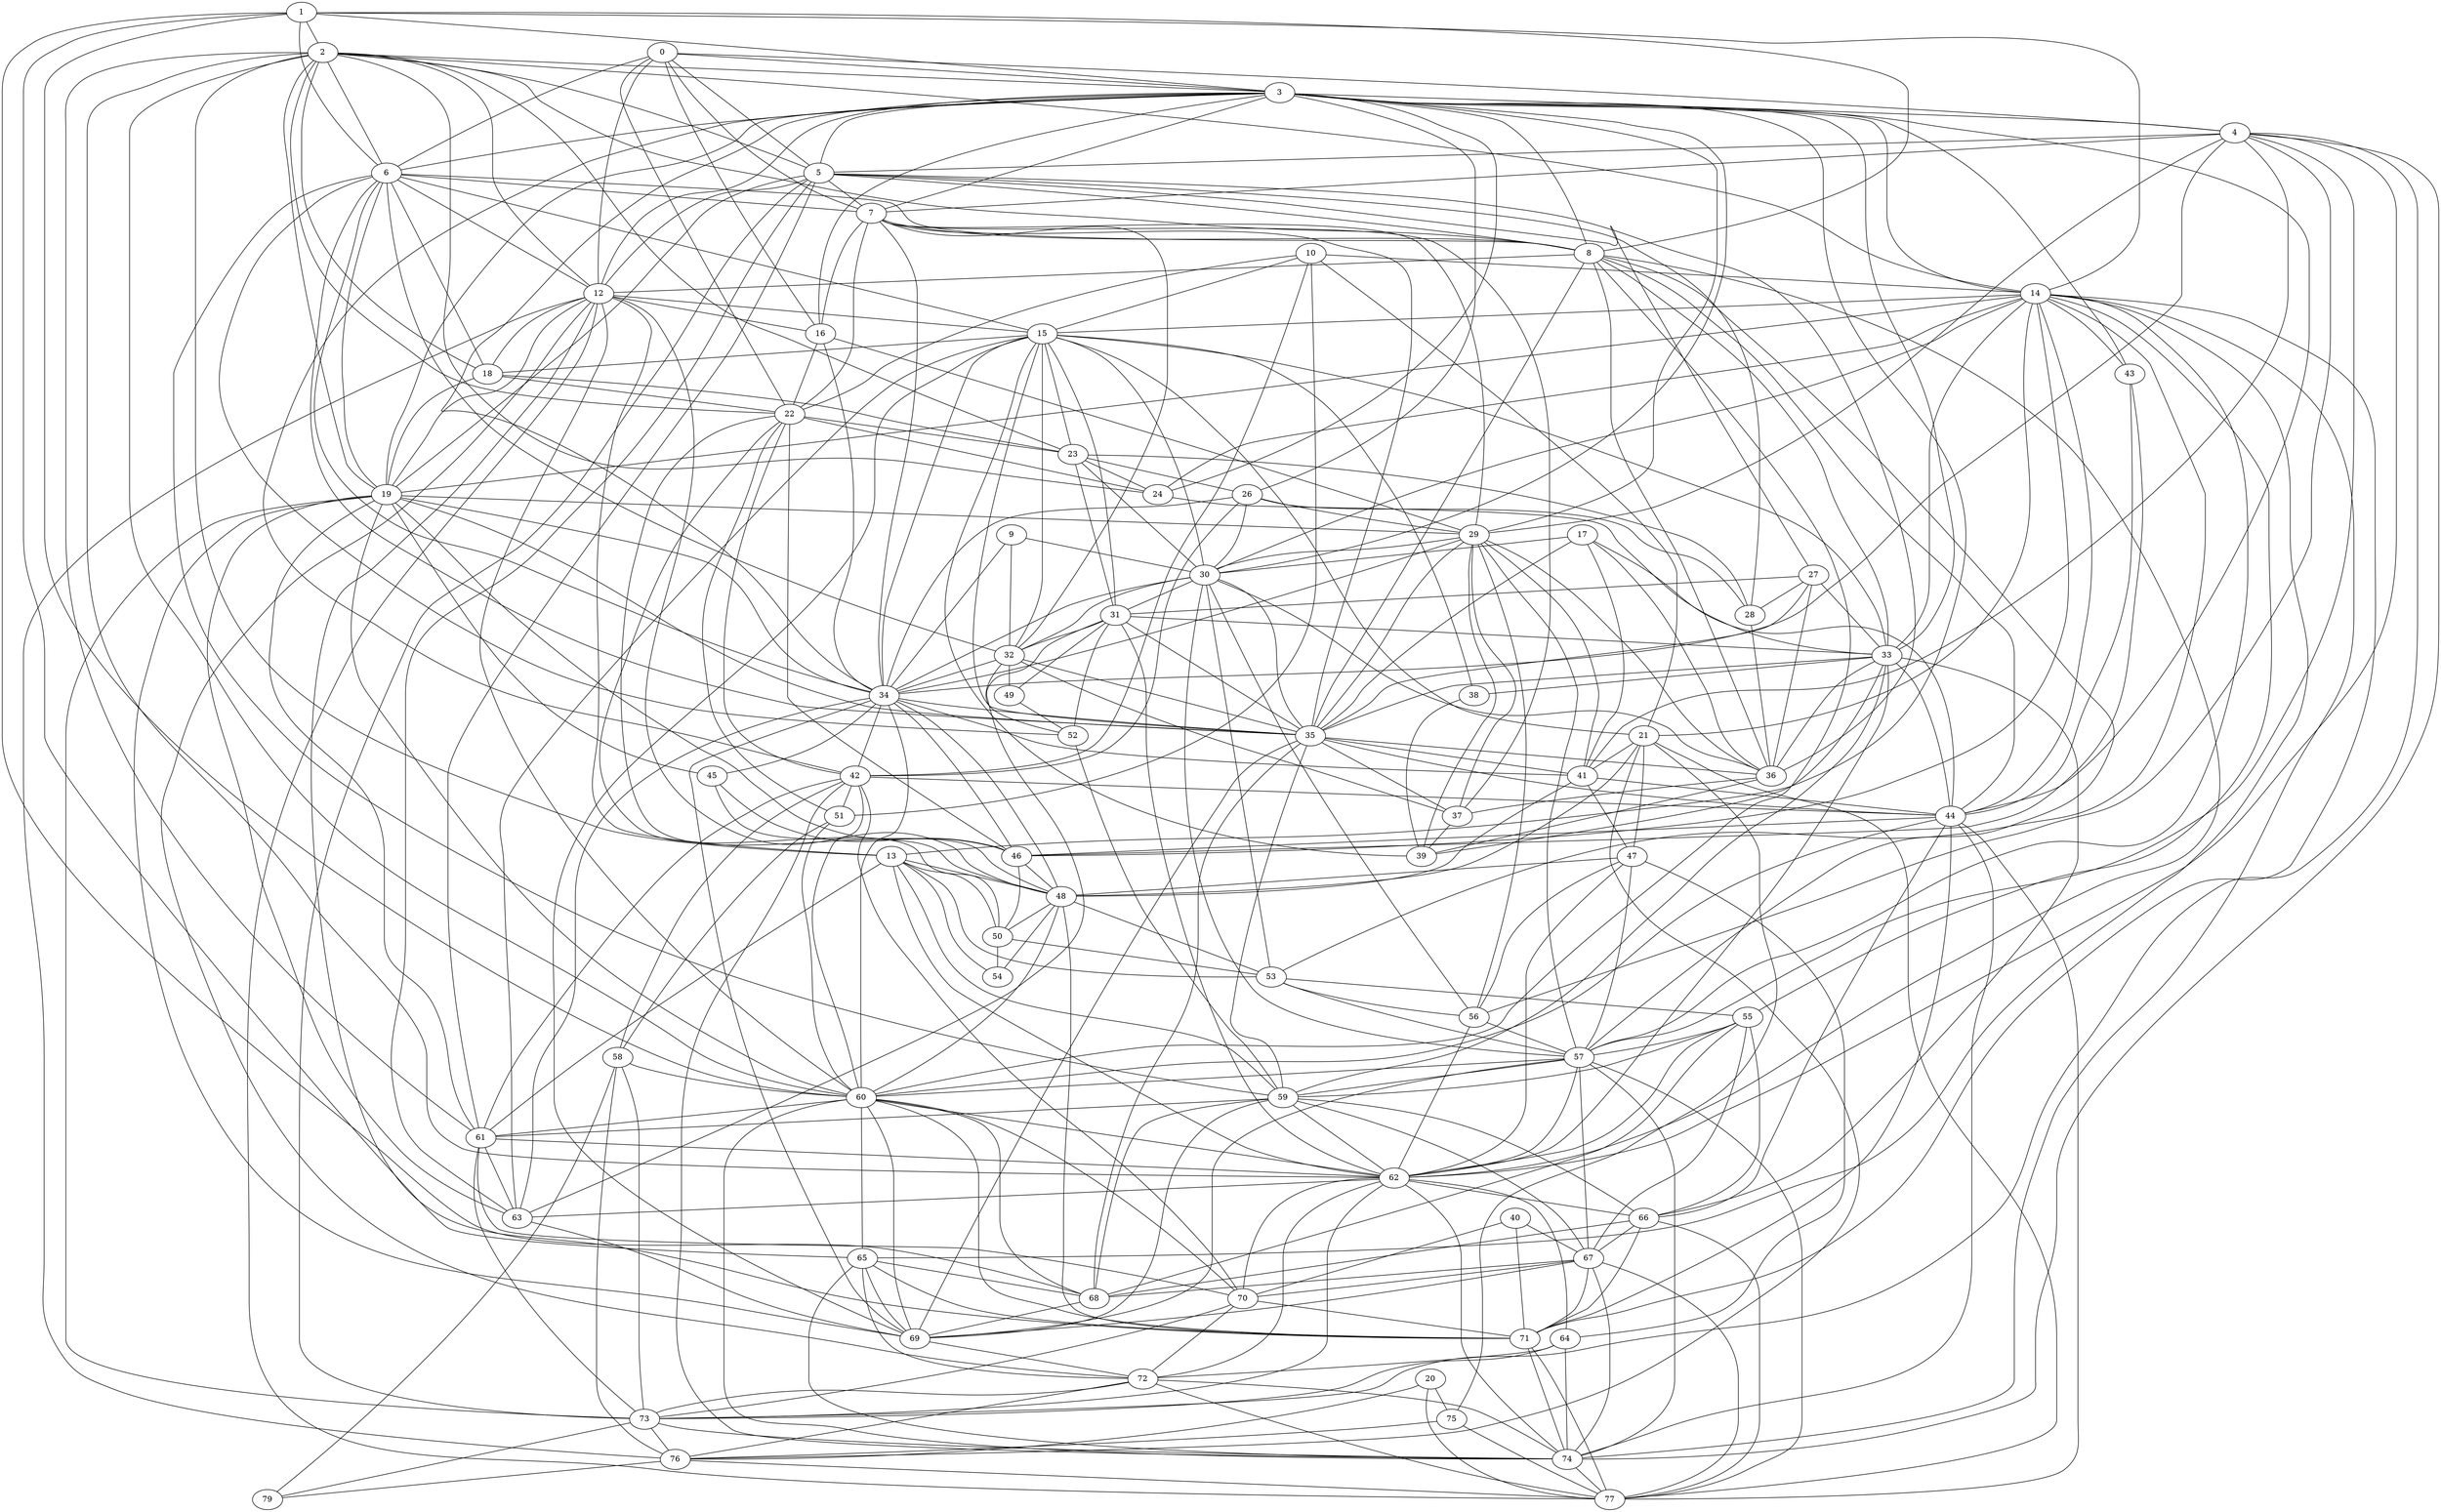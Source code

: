 graph G {
   8 -- 33
   8 -- 36
   8 -- 12
   8 -- 35
   8 -- 44
   8 -- 62
   8 -- 60
   8 -- 57
   64 -- 73
   64 -- 72
   64 -- 74
   0 -- 3
   0 -- 5
   0 -- 12
   0 -- 4
   0 -- 22
   0 -- 6
   0 -- 7
   0 -- 16
   1 -- 2
   1 -- 3
   1 -- 8
   1 -- 14
   1 -- 6
   1 -- 60
   1 -- 68
   1 -- 65
   2 -- 19
   2 -- 3
   2 -- 8
   2 -- 14
   2 -- 6
   2 -- 13
   2 -- 5
   2 -- 12
   2 -- 23
   2 -- 22
   2 -- 18
   2 -- 24
   2 -- 60
   2 -- 61
   2 -- 62
   3 -- 8
   3 -- 13
   3 -- 5
   3 -- 4
   3 -- 7
   3 -- 6
   3 -- 12
   3 -- 16
   3 -- 14
   3 -- 19
   3 -- 26
   3 -- 29
   3 -- 30
   3 -- 33
   3 -- 24
   3 -- 34
   3 -- 42
   3 -- 43
   3 -- 44
   4 -- 29
   4 -- 5
   4 -- 56
   4 -- 7
   4 -- 57
   4 -- 41
   4 -- 34
   4 -- 73
   4 -- 74
   4 -- 62
   5 -- 28
   5 -- 36
   5 -- 12
   5 -- 8
   5 -- 7
   5 -- 27
   5 -- 19
   5 -- 63
   5 -- 61
   5 -- 73
   6 -- 19
   6 -- 8
   6 -- 7
   6 -- 18
   6 -- 12
   6 -- 15
   6 -- 32
   6 -- 34
   6 -- 35
   6 -- 59
   6 -- 52
   7 -- 16
   7 -- 8
   7 -- 22
   7 -- 34
   7 -- 29
   7 -- 37
   7 -- 32
   7 -- 35
   9 -- 30
   9 -- 32
   9 -- 34
   10 -- 15
   10 -- 21
   10 -- 22
   10 -- 14
   10 -- 51
   10 -- 42
   12 -- 16
   12 -- 72
   12 -- 77
   12 -- 13
   12 -- 19
   12 -- 18
   12 -- 15
   12 -- 71
   12 -- 60
   12 -- 48
   12 -- 76
   13 -- 50
   13 -- 59
   13 -- 61
   13 -- 53
   13 -- 48
   13 -- 54
   13 -- 62
   14 -- 33
   14 -- 65
   14 -- 74
   14 -- 19
   14 -- 15
   14 -- 21
   14 -- 30
   14 -- 24
   14 -- 43
   14 -- 44
   14 -- 46
   14 -- 55
   14 -- 57
   14 -- 53
   14 -- 71
   15 -- 30
   15 -- 18
   15 -- 21
   15 -- 23
   15 -- 31
   15 -- 32
   15 -- 35
   15 -- 34
   15 -- 33
   15 -- 39
   15 -- 38
   15 -- 69
   15 -- 63
   16 -- 22
   16 -- 34
   16 -- 29
   17 -- 44
   17 -- 36
   17 -- 35
   17 -- 30
   17 -- 41
   18 -- 22
   18 -- 19
   18 -- 23
   19 -- 34
   19 -- 35
   19 -- 29
   19 -- 45
   19 -- 46
   19 -- 69
   19 -- 60
   19 -- 63
   19 -- 61
   19 -- 73
   20 -- 75
   20 -- 76
   20 -- 77
   21 -- 47
   21 -- 41
   21 -- 48
   21 -- 76
   21 -- 75
   21 -- 77
   22 -- 24
   22 -- 23
   22 -- 51
   22 -- 42
   22 -- 46
   22 -- 48
   22 -- 50
   23 -- 26
   23 -- 30
   23 -- 24
   23 -- 28
   23 -- 31
   24 -- 33
   26 -- 28
   26 -- 29
   26 -- 30
   26 -- 42
   26 -- 34
   27 -- 33
   27 -- 35
   27 -- 31
   27 -- 28
   27 -- 36
   28 -- 36
   29 -- 34
   29 -- 30
   29 -- 35
   29 -- 39
   29 -- 37
   29 -- 36
   29 -- 41
   29 -- 57
   29 -- 56
   30 -- 31
   30 -- 32
   30 -- 34
   30 -- 36
   30 -- 35
   30 -- 53
   30 -- 56
   30 -- 57
   31 -- 35
   31 -- 49
   31 -- 33
   31 -- 32
   31 -- 52
   31 -- 63
   31 -- 62
   32 -- 34
   32 -- 35
   32 -- 37
   32 -- 49
   32 -- 52
   33 -- 35
   33 -- 39
   33 -- 36
   33 -- 38
   33 -- 44
   33 -- 66
   33 -- 59
   33 -- 62
   34 -- 35
   34 -- 41
   34 -- 42
   34 -- 48
   34 -- 45
   34 -- 46
   34 -- 69
   34 -- 60
   34 -- 63
   35 -- 36
   35 -- 37
   35 -- 44
   35 -- 41
   35 -- 69
   35 -- 68
   35 -- 59
   36 -- 39
   36 -- 37
   37 -- 39
   38 -- 39
   40 -- 71
   40 -- 70
   40 -- 67
   41 -- 44
   41 -- 47
   41 -- 48
   42 -- 58
   42 -- 74
   42 -- 51
   42 -- 70
   42 -- 60
   42 -- 61
   42 -- 44
   43 -- 46
   43 -- 44
   44 -- 46
   44 -- 60
   44 -- 74
   44 -- 77
   44 -- 71
   44 -- 66
   45 -- 48
   45 -- 46
   46 -- 50
   46 -- 48
   47 -- 57
   47 -- 64
   47 -- 56
   47 -- 48
   47 -- 62
   48 -- 50
   48 -- 53
   48 -- 54
   48 -- 71
   48 -- 60
   49 -- 52
   50 -- 54
   50 -- 53
   51 -- 58
   51 -- 60
   52 -- 59
   53 -- 56
   53 -- 57
   53 -- 55
   55 -- 62
   55 -- 57
   55 -- 67
   55 -- 59
   55 -- 68
   55 -- 66
   56 -- 57
   56 -- 62
   57 -- 62
   57 -- 59
   57 -- 60
   57 -- 69
   57 -- 67
   57 -- 77
   57 -- 74
   58 -- 76
   58 -- 60
   58 -- 79
   58 -- 73
   59 -- 62
   59 -- 61
   59 -- 66
   59 -- 69
   59 -- 67
   59 -- 68
   60 -- 61
   60 -- 62
   60 -- 65
   60 -- 68
   60 -- 69
   60 -- 70
   60 -- 71
   60 -- 74
   61 -- 62
   61 -- 63
   61 -- 70
   61 -- 73
   62 -- 66
   62 -- 72
   62 -- 64
   62 -- 63
   62 -- 70
   62 -- 73
   62 -- 74
   63 -- 69
   65 -- 68
   65 -- 72
   65 -- 69
   65 -- 71
   65 -- 74
   66 -- 67
   66 -- 71
   66 -- 68
   66 -- 77
   67 -- 69
   67 -- 71
   67 -- 68
   67 -- 70
   67 -- 77
   67 -- 74
   68 -- 69
   69 -- 72
   70 -- 72
   70 -- 71
   70 -- 73
   71 -- 74
   71 -- 77
   72 -- 73
   72 -- 77
   72 -- 74
   72 -- 76
   73 -- 74
   73 -- 79
   73 -- 76
   74 -- 77
   75 -- 77
   75 -- 76
   76 -- 77
   76 -- 79
}

